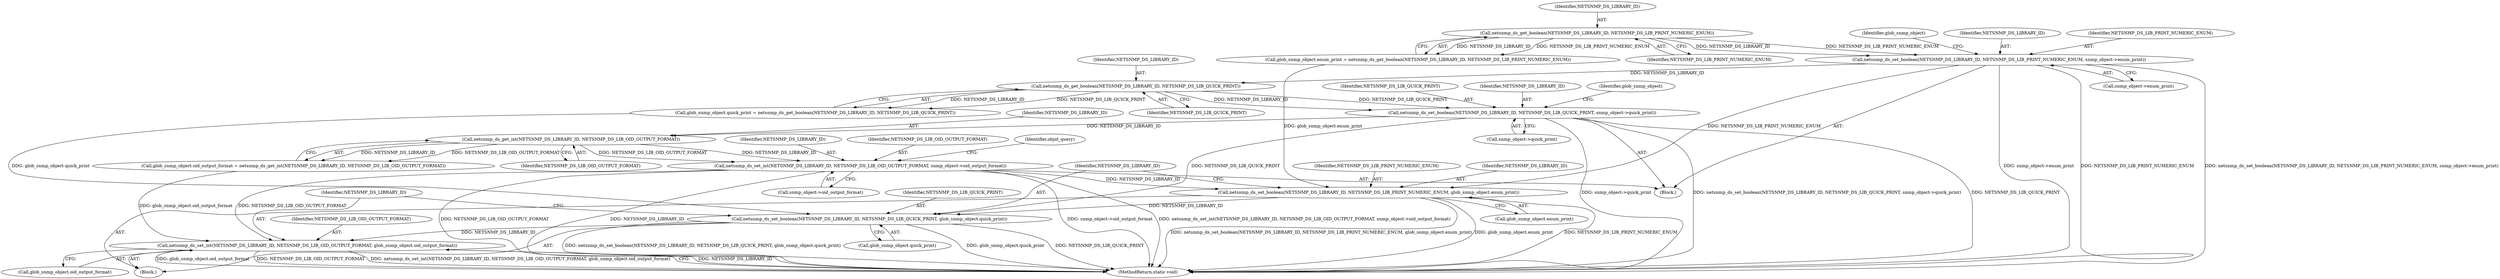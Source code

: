 digraph "0_php_cab1c3b3708eead315e033359d07049b23b147a3_3@pointer" {
"1000371" [label="(Call,netsnmp_ds_set_int(NETSNMP_DS_LIBRARY_ID, NETSNMP_DS_LIB_OID_OUTPUT_FORMAT, snmp_object->oid_output_format))"];
"1000368" [label="(Call,netsnmp_ds_get_int(NETSNMP_DS_LIBRARY_ID, NETSNMP_DS_LIB_OID_OUTPUT_FORMAT))"];
"1000358" [label="(Call,netsnmp_ds_set_boolean(NETSNMP_DS_LIBRARY_ID, NETSNMP_DS_LIB_QUICK_PRINT, snmp_object->quick_print))"];
"1000355" [label="(Call,netsnmp_ds_get_boolean(NETSNMP_DS_LIBRARY_ID, NETSNMP_DS_LIB_QUICK_PRINT))"];
"1000345" [label="(Call,netsnmp_ds_set_boolean(NETSNMP_DS_LIBRARY_ID, NETSNMP_DS_LIB_PRINT_NUMERIC_ENUM, snmp_object->enum_print))"];
"1000342" [label="(Call,netsnmp_ds_get_boolean(NETSNMP_DS_LIBRARY_ID, NETSNMP_DS_LIB_PRINT_NUMERIC_ENUM))"];
"1000407" [label="(Call,netsnmp_ds_set_boolean(NETSNMP_DS_LIBRARY_ID, NETSNMP_DS_LIB_PRINT_NUMERIC_ENUM, glob_snmp_object.enum_print))"];
"1000413" [label="(Call,netsnmp_ds_set_boolean(NETSNMP_DS_LIBRARY_ID, NETSNMP_DS_LIB_QUICK_PRINT, glob_snmp_object.quick_print))"];
"1000419" [label="(Call,netsnmp_ds_set_int(NETSNMP_DS_LIBRARY_ID, NETSNMP_DS_LIB_OID_OUTPUT_FORMAT, glob_snmp_object.oid_output_format))"];
"1000347" [label="(Identifier,NETSNMP_DS_LIB_PRINT_NUMERIC_ENUM)"];
"1000361" [label="(Call,snmp_object->quick_print)"];
"1000422" [label="(Call,glob_snmp_object.oid_output_format)"];
"1000372" [label="(Identifier,NETSNMP_DS_LIBRARY_ID)"];
"1000351" [label="(Call,glob_snmp_object.quick_print = netsnmp_ds_get_boolean(NETSNMP_DS_LIBRARY_ID, NETSNMP_DS_LIB_QUICK_PRINT))"];
"1000419" [label="(Call,netsnmp_ds_set_int(NETSNMP_DS_LIBRARY_ID, NETSNMP_DS_LIB_OID_OUTPUT_FORMAT, glob_snmp_object.oid_output_format))"];
"1000421" [label="(Identifier,NETSNMP_DS_LIB_OID_OUTPUT_FORMAT)"];
"1000277" [label="(Block,)"];
"1000414" [label="(Identifier,NETSNMP_DS_LIBRARY_ID)"];
"1000353" [label="(Identifier,glob_snmp_object)"];
"1000370" [label="(Identifier,NETSNMP_DS_LIB_OID_OUTPUT_FORMAT)"];
"1000364" [label="(Call,glob_snmp_object.oid_output_format = netsnmp_ds_get_int(NETSNMP_DS_LIBRARY_ID, NETSNMP_DS_LIB_OID_OUTPUT_FORMAT))"];
"1000373" [label="(Identifier,NETSNMP_DS_LIB_OID_OUTPUT_FORMAT)"];
"1000380" [label="(Identifier,objid_query)"];
"1000408" [label="(Identifier,NETSNMP_DS_LIBRARY_ID)"];
"1000355" [label="(Call,netsnmp_ds_get_boolean(NETSNMP_DS_LIBRARY_ID, NETSNMP_DS_LIB_QUICK_PRINT))"];
"1000342" [label="(Call,netsnmp_ds_get_boolean(NETSNMP_DS_LIBRARY_ID, NETSNMP_DS_LIB_PRINT_NUMERIC_ENUM))"];
"1000374" [label="(Call,snmp_object->oid_output_format)"];
"1000406" [label="(Block,)"];
"1000415" [label="(Identifier,NETSNMP_DS_LIB_QUICK_PRINT)"];
"1000410" [label="(Call,glob_snmp_object.enum_print)"];
"1000356" [label="(Identifier,NETSNMP_DS_LIBRARY_ID)"];
"1000358" [label="(Call,netsnmp_ds_set_boolean(NETSNMP_DS_LIBRARY_ID, NETSNMP_DS_LIB_QUICK_PRINT, snmp_object->quick_print))"];
"1000343" [label="(Identifier,NETSNMP_DS_LIBRARY_ID)"];
"1000371" [label="(Call,netsnmp_ds_set_int(NETSNMP_DS_LIBRARY_ID, NETSNMP_DS_LIB_OID_OUTPUT_FORMAT, snmp_object->oid_output_format))"];
"1000360" [label="(Identifier,NETSNMP_DS_LIB_QUICK_PRINT)"];
"1000407" [label="(Call,netsnmp_ds_set_boolean(NETSNMP_DS_LIBRARY_ID, NETSNMP_DS_LIB_PRINT_NUMERIC_ENUM, glob_snmp_object.enum_print))"];
"1000359" [label="(Identifier,NETSNMP_DS_LIBRARY_ID)"];
"1000416" [label="(Call,glob_snmp_object.quick_print)"];
"1000345" [label="(Call,netsnmp_ds_set_boolean(NETSNMP_DS_LIBRARY_ID, NETSNMP_DS_LIB_PRINT_NUMERIC_ENUM, snmp_object->enum_print))"];
"1000338" [label="(Call,glob_snmp_object.enum_print = netsnmp_ds_get_boolean(NETSNMP_DS_LIBRARY_ID, NETSNMP_DS_LIB_PRINT_NUMERIC_ENUM))"];
"1000368" [label="(Call,netsnmp_ds_get_int(NETSNMP_DS_LIBRARY_ID, NETSNMP_DS_LIB_OID_OUTPUT_FORMAT))"];
"1000357" [label="(Identifier,NETSNMP_DS_LIB_QUICK_PRINT)"];
"1000346" [label="(Identifier,NETSNMP_DS_LIBRARY_ID)"];
"1000344" [label="(Identifier,NETSNMP_DS_LIB_PRINT_NUMERIC_ENUM)"];
"1000366" [label="(Identifier,glob_snmp_object)"];
"1000420" [label="(Identifier,NETSNMP_DS_LIBRARY_ID)"];
"1000348" [label="(Call,snmp_object->enum_print)"];
"1000369" [label="(Identifier,NETSNMP_DS_LIBRARY_ID)"];
"1000413" [label="(Call,netsnmp_ds_set_boolean(NETSNMP_DS_LIBRARY_ID, NETSNMP_DS_LIB_QUICK_PRINT, glob_snmp_object.quick_print))"];
"1000409" [label="(Identifier,NETSNMP_DS_LIB_PRINT_NUMERIC_ENUM)"];
"1000425" [label="(MethodReturn,static void)"];
"1000371" -> "1000277"  [label="AST: "];
"1000371" -> "1000374"  [label="CFG: "];
"1000372" -> "1000371"  [label="AST: "];
"1000373" -> "1000371"  [label="AST: "];
"1000374" -> "1000371"  [label="AST: "];
"1000380" -> "1000371"  [label="CFG: "];
"1000371" -> "1000425"  [label="DDG: NETSNMP_DS_LIB_OID_OUTPUT_FORMAT"];
"1000371" -> "1000425"  [label="DDG: NETSNMP_DS_LIBRARY_ID"];
"1000371" -> "1000425"  [label="DDG: snmp_object->oid_output_format"];
"1000371" -> "1000425"  [label="DDG: netsnmp_ds_set_int(NETSNMP_DS_LIBRARY_ID, NETSNMP_DS_LIB_OID_OUTPUT_FORMAT, snmp_object->oid_output_format)"];
"1000368" -> "1000371"  [label="DDG: NETSNMP_DS_LIBRARY_ID"];
"1000368" -> "1000371"  [label="DDG: NETSNMP_DS_LIB_OID_OUTPUT_FORMAT"];
"1000371" -> "1000407"  [label="DDG: NETSNMP_DS_LIBRARY_ID"];
"1000371" -> "1000419"  [label="DDG: NETSNMP_DS_LIB_OID_OUTPUT_FORMAT"];
"1000368" -> "1000364"  [label="AST: "];
"1000368" -> "1000370"  [label="CFG: "];
"1000369" -> "1000368"  [label="AST: "];
"1000370" -> "1000368"  [label="AST: "];
"1000364" -> "1000368"  [label="CFG: "];
"1000368" -> "1000364"  [label="DDG: NETSNMP_DS_LIBRARY_ID"];
"1000368" -> "1000364"  [label="DDG: NETSNMP_DS_LIB_OID_OUTPUT_FORMAT"];
"1000358" -> "1000368"  [label="DDG: NETSNMP_DS_LIBRARY_ID"];
"1000358" -> "1000277"  [label="AST: "];
"1000358" -> "1000361"  [label="CFG: "];
"1000359" -> "1000358"  [label="AST: "];
"1000360" -> "1000358"  [label="AST: "];
"1000361" -> "1000358"  [label="AST: "];
"1000366" -> "1000358"  [label="CFG: "];
"1000358" -> "1000425"  [label="DDG: snmp_object->quick_print"];
"1000358" -> "1000425"  [label="DDG: netsnmp_ds_set_boolean(NETSNMP_DS_LIBRARY_ID, NETSNMP_DS_LIB_QUICK_PRINT, snmp_object->quick_print)"];
"1000358" -> "1000425"  [label="DDG: NETSNMP_DS_LIB_QUICK_PRINT"];
"1000355" -> "1000358"  [label="DDG: NETSNMP_DS_LIBRARY_ID"];
"1000355" -> "1000358"  [label="DDG: NETSNMP_DS_LIB_QUICK_PRINT"];
"1000358" -> "1000413"  [label="DDG: NETSNMP_DS_LIB_QUICK_PRINT"];
"1000355" -> "1000351"  [label="AST: "];
"1000355" -> "1000357"  [label="CFG: "];
"1000356" -> "1000355"  [label="AST: "];
"1000357" -> "1000355"  [label="AST: "];
"1000351" -> "1000355"  [label="CFG: "];
"1000355" -> "1000351"  [label="DDG: NETSNMP_DS_LIBRARY_ID"];
"1000355" -> "1000351"  [label="DDG: NETSNMP_DS_LIB_QUICK_PRINT"];
"1000345" -> "1000355"  [label="DDG: NETSNMP_DS_LIBRARY_ID"];
"1000345" -> "1000277"  [label="AST: "];
"1000345" -> "1000348"  [label="CFG: "];
"1000346" -> "1000345"  [label="AST: "];
"1000347" -> "1000345"  [label="AST: "];
"1000348" -> "1000345"  [label="AST: "];
"1000353" -> "1000345"  [label="CFG: "];
"1000345" -> "1000425"  [label="DDG: snmp_object->enum_print"];
"1000345" -> "1000425"  [label="DDG: NETSNMP_DS_LIB_PRINT_NUMERIC_ENUM"];
"1000345" -> "1000425"  [label="DDG: netsnmp_ds_set_boolean(NETSNMP_DS_LIBRARY_ID, NETSNMP_DS_LIB_PRINT_NUMERIC_ENUM, snmp_object->enum_print)"];
"1000342" -> "1000345"  [label="DDG: NETSNMP_DS_LIBRARY_ID"];
"1000342" -> "1000345"  [label="DDG: NETSNMP_DS_LIB_PRINT_NUMERIC_ENUM"];
"1000345" -> "1000407"  [label="DDG: NETSNMP_DS_LIB_PRINT_NUMERIC_ENUM"];
"1000342" -> "1000338"  [label="AST: "];
"1000342" -> "1000344"  [label="CFG: "];
"1000343" -> "1000342"  [label="AST: "];
"1000344" -> "1000342"  [label="AST: "];
"1000338" -> "1000342"  [label="CFG: "];
"1000342" -> "1000338"  [label="DDG: NETSNMP_DS_LIBRARY_ID"];
"1000342" -> "1000338"  [label="DDG: NETSNMP_DS_LIB_PRINT_NUMERIC_ENUM"];
"1000407" -> "1000406"  [label="AST: "];
"1000407" -> "1000410"  [label="CFG: "];
"1000408" -> "1000407"  [label="AST: "];
"1000409" -> "1000407"  [label="AST: "];
"1000410" -> "1000407"  [label="AST: "];
"1000414" -> "1000407"  [label="CFG: "];
"1000407" -> "1000425"  [label="DDG: NETSNMP_DS_LIB_PRINT_NUMERIC_ENUM"];
"1000407" -> "1000425"  [label="DDG: netsnmp_ds_set_boolean(NETSNMP_DS_LIBRARY_ID, NETSNMP_DS_LIB_PRINT_NUMERIC_ENUM, glob_snmp_object.enum_print)"];
"1000407" -> "1000425"  [label="DDG: glob_snmp_object.enum_print"];
"1000338" -> "1000407"  [label="DDG: glob_snmp_object.enum_print"];
"1000407" -> "1000413"  [label="DDG: NETSNMP_DS_LIBRARY_ID"];
"1000413" -> "1000406"  [label="AST: "];
"1000413" -> "1000416"  [label="CFG: "];
"1000414" -> "1000413"  [label="AST: "];
"1000415" -> "1000413"  [label="AST: "];
"1000416" -> "1000413"  [label="AST: "];
"1000420" -> "1000413"  [label="CFG: "];
"1000413" -> "1000425"  [label="DDG: netsnmp_ds_set_boolean(NETSNMP_DS_LIBRARY_ID, NETSNMP_DS_LIB_QUICK_PRINT, glob_snmp_object.quick_print)"];
"1000413" -> "1000425"  [label="DDG: glob_snmp_object.quick_print"];
"1000413" -> "1000425"  [label="DDG: NETSNMP_DS_LIB_QUICK_PRINT"];
"1000351" -> "1000413"  [label="DDG: glob_snmp_object.quick_print"];
"1000413" -> "1000419"  [label="DDG: NETSNMP_DS_LIBRARY_ID"];
"1000419" -> "1000406"  [label="AST: "];
"1000419" -> "1000422"  [label="CFG: "];
"1000420" -> "1000419"  [label="AST: "];
"1000421" -> "1000419"  [label="AST: "];
"1000422" -> "1000419"  [label="AST: "];
"1000425" -> "1000419"  [label="CFG: "];
"1000419" -> "1000425"  [label="DDG: NETSNMP_DS_LIBRARY_ID"];
"1000419" -> "1000425"  [label="DDG: glob_snmp_object.oid_output_format"];
"1000419" -> "1000425"  [label="DDG: NETSNMP_DS_LIB_OID_OUTPUT_FORMAT"];
"1000419" -> "1000425"  [label="DDG: netsnmp_ds_set_int(NETSNMP_DS_LIBRARY_ID, NETSNMP_DS_LIB_OID_OUTPUT_FORMAT, glob_snmp_object.oid_output_format)"];
"1000364" -> "1000419"  [label="DDG: glob_snmp_object.oid_output_format"];
}
